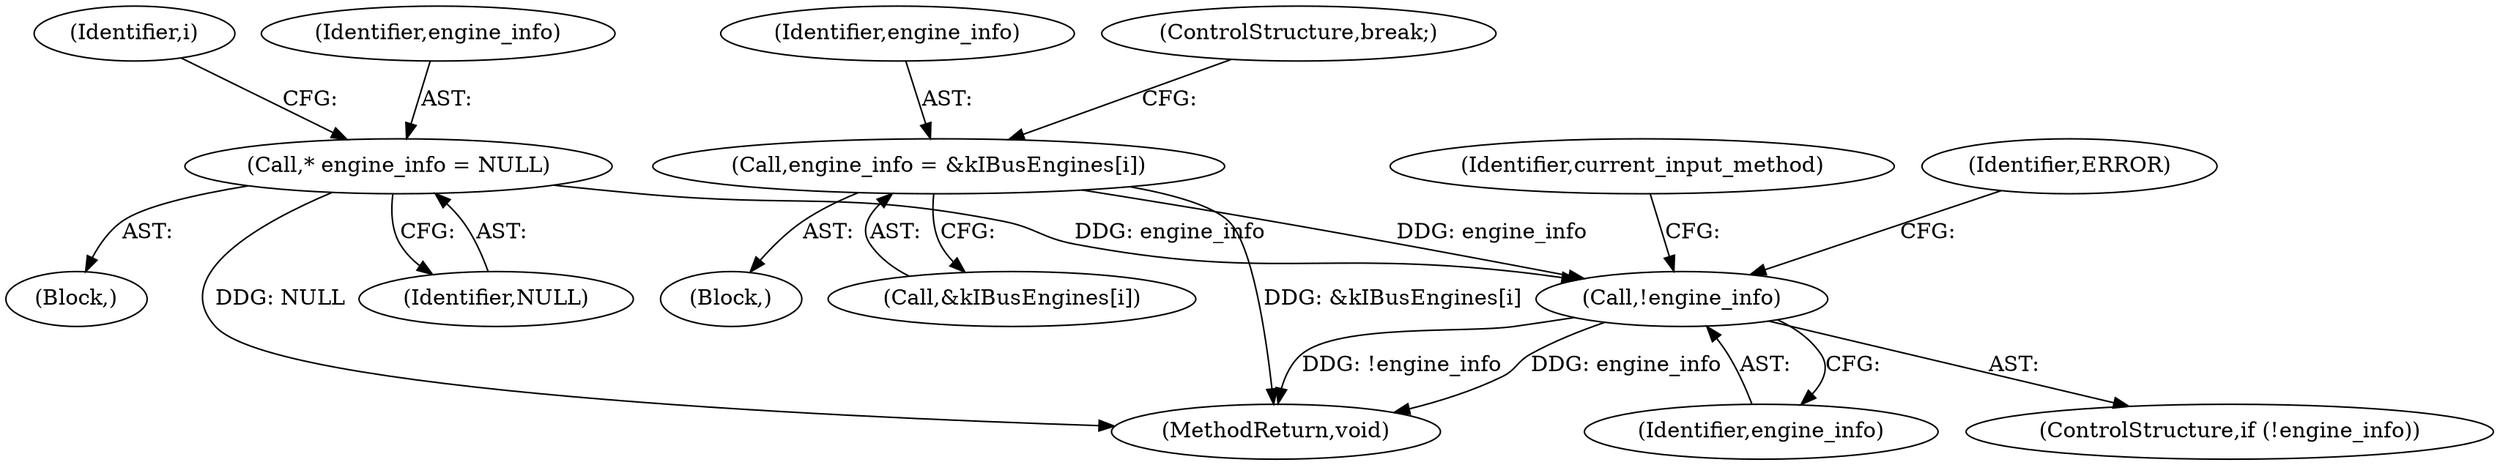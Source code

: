 digraph "0_Chrome_dc7b094a338c6c521f918f478e993f0f74bbea0d_76@pointer" {
"1000139" [label="(Call,!engine_info)"];
"1000106" [label="(Call,* engine_info = NULL)"];
"1000131" [label="(Call,engine_info = &kIBusEngines[i])"];
"1000131" [label="(Call,engine_info = &kIBusEngines[i])"];
"1000106" [label="(Call,* engine_info = NULL)"];
"1000112" [label="(Identifier,i)"];
"1000140" [label="(Identifier,engine_info)"];
"1000184" [label="(MethodReturn,void)"];
"1000130" [label="(Block,)"];
"1000108" [label="(Identifier,NULL)"];
"1000107" [label="(Identifier,engine_info)"];
"1000132" [label="(Identifier,engine_info)"];
"1000137" [label="(ControlStructure,break;)"];
"1000139" [label="(Call,!engine_info)"];
"1000151" [label="(Identifier,current_input_method)"];
"1000133" [label="(Call,&kIBusEngines[i])"];
"1000102" [label="(Block,)"];
"1000138" [label="(ControlStructure,if (!engine_info))"];
"1000144" [label="(Identifier,ERROR)"];
"1000139" -> "1000138"  [label="AST: "];
"1000139" -> "1000140"  [label="CFG: "];
"1000140" -> "1000139"  [label="AST: "];
"1000144" -> "1000139"  [label="CFG: "];
"1000151" -> "1000139"  [label="CFG: "];
"1000139" -> "1000184"  [label="DDG: !engine_info"];
"1000139" -> "1000184"  [label="DDG: engine_info"];
"1000106" -> "1000139"  [label="DDG: engine_info"];
"1000131" -> "1000139"  [label="DDG: engine_info"];
"1000106" -> "1000102"  [label="AST: "];
"1000106" -> "1000108"  [label="CFG: "];
"1000107" -> "1000106"  [label="AST: "];
"1000108" -> "1000106"  [label="AST: "];
"1000112" -> "1000106"  [label="CFG: "];
"1000106" -> "1000184"  [label="DDG: NULL"];
"1000131" -> "1000130"  [label="AST: "];
"1000131" -> "1000133"  [label="CFG: "];
"1000132" -> "1000131"  [label="AST: "];
"1000133" -> "1000131"  [label="AST: "];
"1000137" -> "1000131"  [label="CFG: "];
"1000131" -> "1000184"  [label="DDG: &kIBusEngines[i]"];
}
